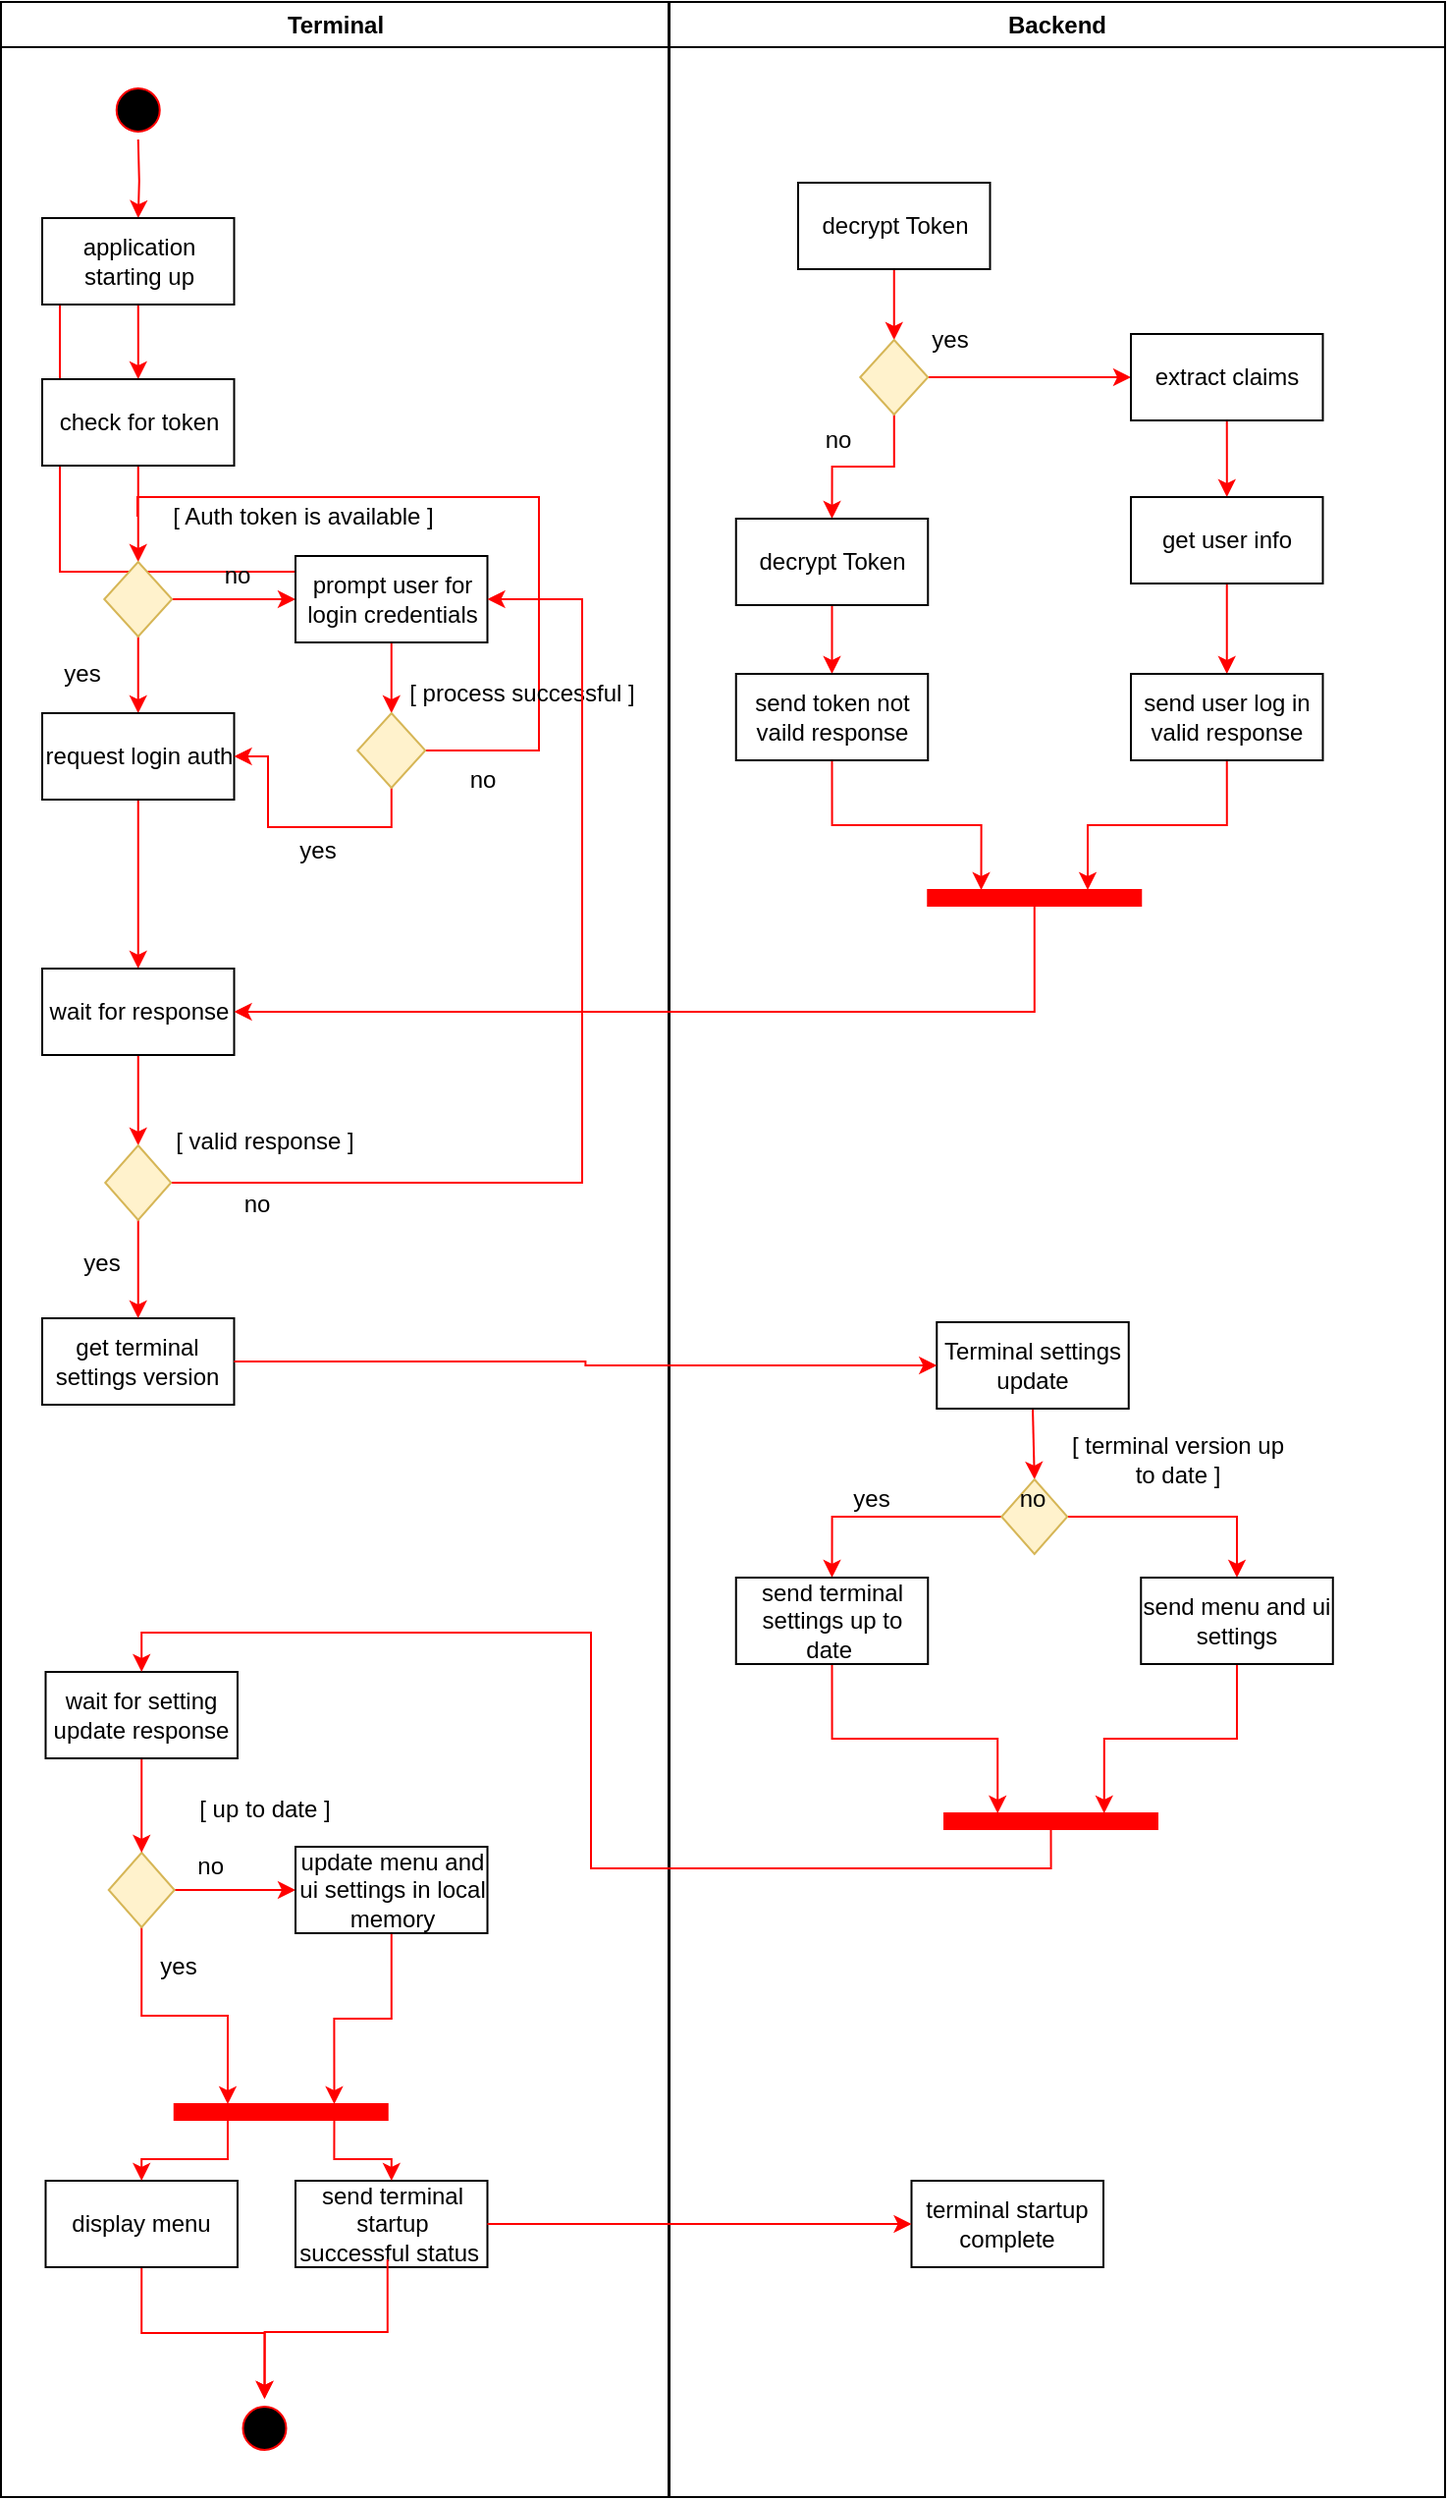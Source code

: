 <mxfile version="13.9.2" type="device"><diagram name="Page-1" id="e7e014a7-5840-1c2e-5031-d8a46d1fe8dd"><mxGraphModel dx="1422" dy="737" grid="1" gridSize="10" guides="1" tooltips="1" connect="1" arrows="1" fold="1" page="1" pageScale="1" pageWidth="1169" pageHeight="826" background="#ffffff" math="0" shadow="0"><root><mxCell id="0"/><mxCell id="1" parent="0"/><mxCell id="2" value="Terminal" style="swimlane;whiteSpace=wrap" parent="1" vertex="1"><mxGeometry x="104.5" y="130" width="340" height="1270" as="geometry"/></mxCell><mxCell id="oc1oc8JT9I1j5z4ATiuh-42" style="edgeStyle=orthogonalEdgeStyle;rounded=0;orthogonalLoop=1;jettySize=auto;html=1;strokeColor=#ff0000;" edge="1" parent="2" target="oc1oc8JT9I1j5z4ATiuh-41"><mxGeometry relative="1" as="geometry"><mxPoint x="69.87" y="70" as="sourcePoint"/></mxGeometry></mxCell><mxCell id="5" value="" style="ellipse;shape=startState;fillColor=#000000;strokeColor=#ff0000;" parent="2" vertex="1"><mxGeometry x="54.87" y="40" width="30" height="30" as="geometry"/></mxCell><mxCell id="12" value="" style="edgeStyle=elbowEdgeStyle;elbow=horizontal;strokeColor=#FF0000;endArrow=open;endFill=1;rounded=0" parent="2" source="10" edge="1"><mxGeometry width="100" height="100" relative="1" as="geometry"><mxPoint x="160" y="290" as="sourcePoint"/><mxPoint x="60" y="135" as="targetPoint"/><Array as="points"><mxPoint x="30" y="250"/></Array></mxGeometry></mxCell><mxCell id="oc1oc8JT9I1j5z4ATiuh-45" style="edgeStyle=orthogonalEdgeStyle;rounded=0;orthogonalLoop=1;jettySize=auto;html=1;exitX=0.5;exitY=1;exitDx=0;exitDy=0;strokeColor=#ff0000;" edge="1" parent="2" source="oc1oc8JT9I1j5z4ATiuh-41" target="oc1oc8JT9I1j5z4ATiuh-44"><mxGeometry relative="1" as="geometry"/></mxCell><mxCell id="oc1oc8JT9I1j5z4ATiuh-41" value="application starting up" style="rounded=0;whiteSpace=wrap;html=1;" vertex="1" parent="2"><mxGeometry x="21.0" y="110" width="97.75" height="44" as="geometry"/></mxCell><mxCell id="oc1oc8JT9I1j5z4ATiuh-47" style="edgeStyle=orthogonalEdgeStyle;rounded=0;orthogonalLoop=1;jettySize=auto;html=1;exitX=0.5;exitY=1;exitDx=0;exitDy=0;entryX=0.5;entryY=0;entryDx=0;entryDy=0;strokeColor=#ff0000;" edge="1" parent="2" source="oc1oc8JT9I1j5z4ATiuh-44" target="oc1oc8JT9I1j5z4ATiuh-46"><mxGeometry relative="1" as="geometry"/></mxCell><mxCell id="oc1oc8JT9I1j5z4ATiuh-44" value="check for token" style="rounded=0;whiteSpace=wrap;html=1;" vertex="1" parent="2"><mxGeometry x="21.0" y="192" width="97.75" height="44" as="geometry"/></mxCell><mxCell id="oc1oc8JT9I1j5z4ATiuh-50" style="edgeStyle=orthogonalEdgeStyle;rounded=0;orthogonalLoop=1;jettySize=auto;html=1;exitX=0.5;exitY=1;exitDx=0;exitDy=0;entryX=0.5;entryY=0;entryDx=0;entryDy=0;strokeColor=#ff0000;" edge="1" parent="2" source="oc1oc8JT9I1j5z4ATiuh-46" target="oc1oc8JT9I1j5z4ATiuh-49"><mxGeometry relative="1" as="geometry"/></mxCell><mxCell id="oc1oc8JT9I1j5z4ATiuh-53" style="edgeStyle=orthogonalEdgeStyle;rounded=0;orthogonalLoop=1;jettySize=auto;html=1;exitX=1;exitY=0.5;exitDx=0;exitDy=0;entryX=0;entryY=0.5;entryDx=0;entryDy=0;strokeColor=#ff0000;" edge="1" parent="2" source="oc1oc8JT9I1j5z4ATiuh-46" target="oc1oc8JT9I1j5z4ATiuh-52"><mxGeometry relative="1" as="geometry"/></mxCell><mxCell id="oc1oc8JT9I1j5z4ATiuh-46" value="" style="rhombus;whiteSpace=wrap;html=1;fillColor=#fff2cc;strokeColor=#d6b656;" vertex="1" parent="2"><mxGeometry x="52.62" y="285" width="34.5" height="38" as="geometry"/></mxCell><mxCell id="oc1oc8JT9I1j5z4ATiuh-48" value="[ Auth token is available ]" style="text;html=1;strokeColor=none;fillColor=none;align=center;verticalAlign=middle;whiteSpace=wrap;rounded=0;" vertex="1" parent="2"><mxGeometry x="71" y="252" width="164.5" height="20" as="geometry"/></mxCell><mxCell id="oc1oc8JT9I1j5z4ATiuh-90" style="edgeStyle=orthogonalEdgeStyle;rounded=0;orthogonalLoop=1;jettySize=auto;html=1;exitX=0.5;exitY=1;exitDx=0;exitDy=0;endArrow=classic;endFill=1;strokeColor=#ff0000;" edge="1" parent="2" source="oc1oc8JT9I1j5z4ATiuh-49" target="oc1oc8JT9I1j5z4ATiuh-88"><mxGeometry relative="1" as="geometry"/></mxCell><mxCell id="oc1oc8JT9I1j5z4ATiuh-49" value="request login auth" style="rounded=0;whiteSpace=wrap;html=1;" vertex="1" parent="2"><mxGeometry x="21.0" y="362" width="97.75" height="44" as="geometry"/></mxCell><mxCell id="oc1oc8JT9I1j5z4ATiuh-58" style="edgeStyle=orthogonalEdgeStyle;rounded=0;orthogonalLoop=1;jettySize=auto;html=1;exitX=0.5;exitY=1;exitDx=0;exitDy=0;entryX=0.5;entryY=0;entryDx=0;entryDy=0;strokeColor=#ff0000;" edge="1" parent="2" source="oc1oc8JT9I1j5z4ATiuh-52" target="oc1oc8JT9I1j5z4ATiuh-57"><mxGeometry relative="1" as="geometry"/></mxCell><mxCell id="oc1oc8JT9I1j5z4ATiuh-52" value="prompt user for login credentials" style="rounded=0;whiteSpace=wrap;html=1;" vertex="1" parent="2"><mxGeometry x="150" y="282" width="97.75" height="44" as="geometry"/></mxCell><mxCell id="oc1oc8JT9I1j5z4ATiuh-54" value="yes" style="text;html=1;strokeColor=none;fillColor=none;align=center;verticalAlign=middle;whiteSpace=wrap;rounded=0;" vertex="1" parent="2"><mxGeometry x="21" y="332" width="40" height="20" as="geometry"/></mxCell><mxCell id="oc1oc8JT9I1j5z4ATiuh-55" value="no" style="text;html=1;strokeColor=none;fillColor=none;align=center;verticalAlign=middle;whiteSpace=wrap;rounded=0;" vertex="1" parent="2"><mxGeometry x="100" y="282" width="40" height="20" as="geometry"/></mxCell><mxCell id="oc1oc8JT9I1j5z4ATiuh-60" style="edgeStyle=orthogonalEdgeStyle;rounded=0;orthogonalLoop=1;jettySize=auto;html=1;exitX=1;exitY=0.5;exitDx=0;exitDy=0;strokeColor=#ff0000;endArrow=none;endFill=0;" edge="1" parent="2"><mxGeometry relative="1" as="geometry"><mxPoint x="214.13" y="381" as="sourcePoint"/><mxPoint x="69.5" y="262" as="targetPoint"/><Array as="points"><mxPoint x="274" y="381"/><mxPoint x="274" y="252"/><mxPoint x="69" y="252"/></Array></mxGeometry></mxCell><mxCell id="oc1oc8JT9I1j5z4ATiuh-61" style="edgeStyle=orthogonalEdgeStyle;rounded=0;orthogonalLoop=1;jettySize=auto;html=1;exitX=0.5;exitY=1;exitDx=0;exitDy=0;entryX=1;entryY=0.5;entryDx=0;entryDy=0;strokeColor=#ff0000;" edge="1" parent="2" source="oc1oc8JT9I1j5z4ATiuh-57" target="oc1oc8JT9I1j5z4ATiuh-49"><mxGeometry relative="1" as="geometry"><Array as="points"><mxPoint x="199" y="420"/><mxPoint x="136" y="420"/><mxPoint x="136" y="384"/></Array></mxGeometry></mxCell><mxCell id="oc1oc8JT9I1j5z4ATiuh-57" value="" style="rhombus;whiteSpace=wrap;html=1;fillColor=#fff2cc;strokeColor=#d6b656;" vertex="1" parent="2"><mxGeometry x="181.63" y="362" width="34.5" height="38" as="geometry"/></mxCell><mxCell id="oc1oc8JT9I1j5z4ATiuh-59" value="[ process successful ]" style="text;html=1;strokeColor=none;fillColor=none;align=center;verticalAlign=middle;whiteSpace=wrap;rounded=0;" vertex="1" parent="2"><mxGeometry x="190" y="342" width="150" height="20" as="geometry"/></mxCell><mxCell id="oc1oc8JT9I1j5z4ATiuh-62" value="yes" style="text;html=1;strokeColor=none;fillColor=none;align=center;verticalAlign=middle;whiteSpace=wrap;rounded=0;" vertex="1" parent="2"><mxGeometry x="141.63" y="422" width="40" height="20" as="geometry"/></mxCell><mxCell id="oc1oc8JT9I1j5z4ATiuh-63" value="no" style="text;html=1;strokeColor=none;fillColor=none;align=center;verticalAlign=middle;whiteSpace=wrap;rounded=0;" vertex="1" parent="2"><mxGeometry x="225.5" y="386" width="40" height="20" as="geometry"/></mxCell><mxCell id="oc1oc8JT9I1j5z4ATiuh-69" value="get terminal settings version" style="rounded=0;whiteSpace=wrap;html=1;" vertex="1" parent="2"><mxGeometry x="20.99" y="670" width="97.75" height="44" as="geometry"/></mxCell><mxCell id="oc1oc8JT9I1j5z4ATiuh-96" style="edgeStyle=orthogonalEdgeStyle;rounded=0;orthogonalLoop=1;jettySize=auto;html=1;exitX=0.5;exitY=1;exitDx=0;exitDy=0;entryX=0.5;entryY=0;entryDx=0;entryDy=0;endArrow=classic;endFill=1;strokeColor=#ff0000;" edge="1" parent="2" source="oc1oc8JT9I1j5z4ATiuh-88" target="oc1oc8JT9I1j5z4ATiuh-91"><mxGeometry relative="1" as="geometry"/></mxCell><mxCell id="oc1oc8JT9I1j5z4ATiuh-88" value="wait for response" style="rounded=0;whiteSpace=wrap;html=1;" vertex="1" parent="2"><mxGeometry x="21.0" y="492" width="97.75" height="44" as="geometry"/></mxCell><mxCell id="oc1oc8JT9I1j5z4ATiuh-98" style="edgeStyle=orthogonalEdgeStyle;rounded=0;orthogonalLoop=1;jettySize=auto;html=1;exitX=0.5;exitY=1;exitDx=0;exitDy=0;entryX=0.5;entryY=0;entryDx=0;entryDy=0;endArrow=classic;endFill=1;strokeColor=#ff0000;" edge="1" parent="2" source="oc1oc8JT9I1j5z4ATiuh-91" target="oc1oc8JT9I1j5z4ATiuh-69"><mxGeometry relative="1" as="geometry"/></mxCell><mxCell id="oc1oc8JT9I1j5z4ATiuh-100" style="edgeStyle=orthogonalEdgeStyle;rounded=0;orthogonalLoop=1;jettySize=auto;html=1;exitX=1;exitY=0.5;exitDx=0;exitDy=0;endArrow=classic;endFill=1;strokeColor=#ff0000;entryX=1;entryY=0.5;entryDx=0;entryDy=0;" edge="1" parent="2" source="oc1oc8JT9I1j5z4ATiuh-91" target="oc1oc8JT9I1j5z4ATiuh-52"><mxGeometry relative="1" as="geometry"><mxPoint x="216.7" y="672" as="targetPoint"/><Array as="points"><mxPoint x="296" y="601"/><mxPoint x="296" y="304"/></Array></mxGeometry></mxCell><mxCell id="oc1oc8JT9I1j5z4ATiuh-91" value="" style="rhombus;whiteSpace=wrap;html=1;fillColor=#fff2cc;strokeColor=#d6b656;" vertex="1" parent="2"><mxGeometry x="53.12" y="582" width="33.5" height="38" as="geometry"/></mxCell><mxCell id="oc1oc8JT9I1j5z4ATiuh-97" value="[ valid response ]" style="text;html=1;strokeColor=none;fillColor=none;align=center;verticalAlign=middle;whiteSpace=wrap;rounded=0;" vertex="1" parent="2"><mxGeometry x="78.5" y="570" width="111.5" height="20" as="geometry"/></mxCell><mxCell id="oc1oc8JT9I1j5z4ATiuh-101" value="yes" style="text;html=1;strokeColor=none;fillColor=none;align=center;verticalAlign=middle;whiteSpace=wrap;rounded=0;" vertex="1" parent="2"><mxGeometry x="31" y="632" width="40" height="20" as="geometry"/></mxCell><mxCell id="oc1oc8JT9I1j5z4ATiuh-102" value="no" style="text;html=1;strokeColor=none;fillColor=none;align=center;verticalAlign=middle;whiteSpace=wrap;rounded=0;" vertex="1" parent="2"><mxGeometry x="110" y="602" width="40" height="20" as="geometry"/></mxCell><mxCell id="oc1oc8JT9I1j5z4ATiuh-135" style="edgeStyle=orthogonalEdgeStyle;rounded=0;orthogonalLoop=1;jettySize=auto;html=1;exitX=0.5;exitY=1;exitDx=0;exitDy=0;entryX=0.5;entryY=0;entryDx=0;entryDy=0;endArrow=classic;endFill=1;strokeColor=#ff0000;" edge="1" parent="2" source="oc1oc8JT9I1j5z4ATiuh-103" target="oc1oc8JT9I1j5z4ATiuh-134"><mxGeometry relative="1" as="geometry"/></mxCell><mxCell id="oc1oc8JT9I1j5z4ATiuh-103" value="display menu" style="rounded=0;whiteSpace=wrap;html=1;" vertex="1" parent="2"><mxGeometry x="22.74" y="1109" width="97.75" height="44" as="geometry"/></mxCell><mxCell id="oc1oc8JT9I1j5z4ATiuh-122" style="edgeStyle=orthogonalEdgeStyle;rounded=0;orthogonalLoop=1;jettySize=auto;html=1;exitX=0.5;exitY=1;exitDx=0;exitDy=0;entryX=0.25;entryY=0;entryDx=0;entryDy=0;endArrow=classic;endFill=1;strokeColor=#ff0000;" edge="1" parent="2" source="oc1oc8JT9I1j5z4ATiuh-118" target="oc1oc8JT9I1j5z4ATiuh-131"><mxGeometry relative="1" as="geometry"/></mxCell><mxCell id="oc1oc8JT9I1j5z4ATiuh-124" style="edgeStyle=orthogonalEdgeStyle;rounded=0;orthogonalLoop=1;jettySize=auto;html=1;exitX=1;exitY=0.5;exitDx=0;exitDy=0;entryX=0;entryY=0.5;entryDx=0;entryDy=0;endArrow=classic;endFill=1;strokeColor=#ff0000;" edge="1" parent="2" source="oc1oc8JT9I1j5z4ATiuh-118" target="oc1oc8JT9I1j5z4ATiuh-123"><mxGeometry relative="1" as="geometry"/></mxCell><mxCell id="oc1oc8JT9I1j5z4ATiuh-118" value="" style="rhombus;whiteSpace=wrap;html=1;fillColor=#fff2cc;strokeColor=#d6b656;" vertex="1" parent="2"><mxGeometry x="54.87" y="942" width="33.5" height="38" as="geometry"/></mxCell><mxCell id="oc1oc8JT9I1j5z4ATiuh-121" style="edgeStyle=orthogonalEdgeStyle;rounded=0;orthogonalLoop=1;jettySize=auto;html=1;exitX=0.5;exitY=1;exitDx=0;exitDy=0;entryX=0.5;entryY=0;entryDx=0;entryDy=0;endArrow=classic;endFill=1;strokeColor=#ff0000;" edge="1" parent="2" source="oc1oc8JT9I1j5z4ATiuh-120" target="oc1oc8JT9I1j5z4ATiuh-118"><mxGeometry relative="1" as="geometry"/></mxCell><mxCell id="oc1oc8JT9I1j5z4ATiuh-120" value="wait for setting update response" style="rounded=0;whiteSpace=wrap;html=1;" vertex="1" parent="2"><mxGeometry x="22.74" y="850" width="97.75" height="44" as="geometry"/></mxCell><mxCell id="oc1oc8JT9I1j5z4ATiuh-130" style="edgeStyle=orthogonalEdgeStyle;rounded=0;orthogonalLoop=1;jettySize=auto;html=1;exitX=0.5;exitY=1;exitDx=0;exitDy=0;endArrow=classic;endFill=1;strokeColor=#ff0000;entryX=0.75;entryY=0;entryDx=0;entryDy=0;" edge="1" parent="2" source="oc1oc8JT9I1j5z4ATiuh-123" target="oc1oc8JT9I1j5z4ATiuh-131"><mxGeometry relative="1" as="geometry"><mxPoint x="175.5" y="1052" as="targetPoint"/></mxGeometry></mxCell><mxCell id="oc1oc8JT9I1j5z4ATiuh-123" value="update menu and ui settings in local memory" style="rounded=0;whiteSpace=wrap;html=1;" vertex="1" parent="2"><mxGeometry x="150.01" y="939" width="97.75" height="44" as="geometry"/></mxCell><mxCell id="oc1oc8JT9I1j5z4ATiuh-125" value="[ up to date ]" style="text;html=1;strokeColor=none;fillColor=none;align=center;verticalAlign=middle;whiteSpace=wrap;rounded=0;" vertex="1" parent="2"><mxGeometry x="78.5" y="910" width="111.5" height="20" as="geometry"/></mxCell><mxCell id="oc1oc8JT9I1j5z4ATiuh-126" value="no&amp;nbsp;" style="text;html=1;strokeColor=none;fillColor=none;align=center;verticalAlign=middle;whiteSpace=wrap;rounded=0;" vertex="1" parent="2"><mxGeometry x="88.37" y="939" width="40" height="20" as="geometry"/></mxCell><mxCell id="oc1oc8JT9I1j5z4ATiuh-127" value="yes" style="text;html=1;strokeColor=none;fillColor=none;align=center;verticalAlign=middle;whiteSpace=wrap;rounded=0;" vertex="1" parent="2"><mxGeometry x="70" y="990" width="40" height="20" as="geometry"/></mxCell><mxCell id="oc1oc8JT9I1j5z4ATiuh-128" value="send terminal startup successful status&amp;nbsp;" style="rounded=0;whiteSpace=wrap;html=1;" vertex="1" parent="2"><mxGeometry x="150" y="1109" width="97.75" height="44" as="geometry"/></mxCell><mxCell id="oc1oc8JT9I1j5z4ATiuh-132" style="edgeStyle=orthogonalEdgeStyle;rounded=0;orthogonalLoop=1;jettySize=auto;html=1;exitX=0.25;exitY=1;exitDx=0;exitDy=0;entryX=0.5;entryY=0;entryDx=0;entryDy=0;endArrow=classic;endFill=1;strokeColor=#ff0000;" edge="1" parent="2" source="oc1oc8JT9I1j5z4ATiuh-131" target="oc1oc8JT9I1j5z4ATiuh-103"><mxGeometry relative="1" as="geometry"/></mxCell><mxCell id="oc1oc8JT9I1j5z4ATiuh-133" style="edgeStyle=orthogonalEdgeStyle;rounded=0;orthogonalLoop=1;jettySize=auto;html=1;exitX=0.75;exitY=1;exitDx=0;exitDy=0;endArrow=classic;endFill=1;strokeColor=#ff0000;" edge="1" parent="2" source="oc1oc8JT9I1j5z4ATiuh-131" target="oc1oc8JT9I1j5z4ATiuh-128"><mxGeometry relative="1" as="geometry"/></mxCell><mxCell id="oc1oc8JT9I1j5z4ATiuh-131" value="" style="rounded=0;whiteSpace=wrap;html=1;fillColor=#FF0000;strokeColor=#FF0000;" vertex="1" parent="2"><mxGeometry x="88.37" y="1070" width="108.5" height="8" as="geometry"/></mxCell><mxCell id="oc1oc8JT9I1j5z4ATiuh-134" value="" style="ellipse;shape=startState;fillColor=#000000;strokeColor=#ff0000;" vertex="1" parent="2"><mxGeometry x="119.25" y="1220" width="30" height="30" as="geometry"/></mxCell><mxCell id="3" value="Backend" style="swimlane;whiteSpace=wrap" parent="1" vertex="1"><mxGeometry x="445" y="130" width="395" height="1270" as="geometry"/></mxCell><mxCell id="oc1oc8JT9I1j5z4ATiuh-74" style="edgeStyle=orthogonalEdgeStyle;rounded=0;orthogonalLoop=1;jettySize=auto;html=1;exitX=0.5;exitY=1;exitDx=0;exitDy=0;entryX=0.5;entryY=0;entryDx=0;entryDy=0;endArrow=classic;endFill=1;strokeColor=#ff0000;" edge="1" parent="3" source="oc1oc8JT9I1j5z4ATiuh-72" target="oc1oc8JT9I1j5z4ATiuh-73"><mxGeometry relative="1" as="geometry"/></mxCell><mxCell id="oc1oc8JT9I1j5z4ATiuh-72" value="decrypt Token" style="rounded=0;whiteSpace=wrap;html=1;" vertex="1" parent="3"><mxGeometry x="65.5" y="92" width="97.75" height="44" as="geometry"/></mxCell><mxCell id="oc1oc8JT9I1j5z4ATiuh-77" style="edgeStyle=orthogonalEdgeStyle;rounded=0;orthogonalLoop=1;jettySize=auto;html=1;exitX=1;exitY=0.5;exitDx=0;exitDy=0;entryX=0;entryY=0.5;entryDx=0;entryDy=0;endArrow=classic;endFill=1;strokeColor=#ff0000;" edge="1" parent="3" source="oc1oc8JT9I1j5z4ATiuh-73" target="oc1oc8JT9I1j5z4ATiuh-75"><mxGeometry relative="1" as="geometry"/></mxCell><mxCell id="oc1oc8JT9I1j5z4ATiuh-78" style="edgeStyle=orthogonalEdgeStyle;rounded=0;orthogonalLoop=1;jettySize=auto;html=1;exitX=0.5;exitY=1;exitDx=0;exitDy=0;entryX=0.5;entryY=0;entryDx=0;entryDy=0;endArrow=classic;endFill=1;strokeColor=#ff0000;" edge="1" parent="3" source="oc1oc8JT9I1j5z4ATiuh-73" target="oc1oc8JT9I1j5z4ATiuh-76"><mxGeometry relative="1" as="geometry"/></mxCell><mxCell id="oc1oc8JT9I1j5z4ATiuh-73" value="" style="rhombus;whiteSpace=wrap;html=1;fillColor=#fff2cc;strokeColor=#d6b656;" vertex="1" parent="3"><mxGeometry x="97.13" y="172" width="34.5" height="38" as="geometry"/></mxCell><mxCell id="oc1oc8JT9I1j5z4ATiuh-80" style="edgeStyle=orthogonalEdgeStyle;rounded=0;orthogonalLoop=1;jettySize=auto;html=1;exitX=0.5;exitY=1;exitDx=0;exitDy=0;endArrow=classic;endFill=1;strokeColor=#ff0000;" edge="1" parent="3" source="oc1oc8JT9I1j5z4ATiuh-75" target="oc1oc8JT9I1j5z4ATiuh-79"><mxGeometry relative="1" as="geometry"/></mxCell><mxCell id="oc1oc8JT9I1j5z4ATiuh-75" value="extract claims" style="rounded=0;whiteSpace=wrap;html=1;" vertex="1" parent="3"><mxGeometry x="235" y="169" width="97.75" height="44" as="geometry"/></mxCell><mxCell id="oc1oc8JT9I1j5z4ATiuh-84" style="edgeStyle=orthogonalEdgeStyle;rounded=0;orthogonalLoop=1;jettySize=auto;html=1;exitX=0.5;exitY=1;exitDx=0;exitDy=0;entryX=0.5;entryY=0;entryDx=0;entryDy=0;endArrow=classic;endFill=1;strokeColor=#ff0000;" edge="1" parent="3" source="oc1oc8JT9I1j5z4ATiuh-76" target="oc1oc8JT9I1j5z4ATiuh-83"><mxGeometry relative="1" as="geometry"/></mxCell><mxCell id="oc1oc8JT9I1j5z4ATiuh-76" value="decrypt Token" style="rounded=0;whiteSpace=wrap;html=1;" vertex="1" parent="3"><mxGeometry x="33.88" y="263" width="97.75" height="44" as="geometry"/></mxCell><mxCell id="oc1oc8JT9I1j5z4ATiuh-82" style="edgeStyle=orthogonalEdgeStyle;rounded=0;orthogonalLoop=1;jettySize=auto;html=1;exitX=0.5;exitY=1;exitDx=0;exitDy=0;entryX=0.5;entryY=0;entryDx=0;entryDy=0;endArrow=classic;endFill=1;strokeColor=#ff0000;" edge="1" parent="3" source="oc1oc8JT9I1j5z4ATiuh-79" target="oc1oc8JT9I1j5z4ATiuh-81"><mxGeometry relative="1" as="geometry"/></mxCell><mxCell id="oc1oc8JT9I1j5z4ATiuh-79" value="get user info" style="rounded=0;whiteSpace=wrap;html=1;" vertex="1" parent="3"><mxGeometry x="235" y="252" width="97.75" height="44" as="geometry"/></mxCell><mxCell id="oc1oc8JT9I1j5z4ATiuh-87" style="edgeStyle=orthogonalEdgeStyle;rounded=0;orthogonalLoop=1;jettySize=auto;html=1;exitX=0.5;exitY=1;exitDx=0;exitDy=0;entryX=0.75;entryY=0;entryDx=0;entryDy=0;endArrow=classic;endFill=1;strokeColor=#ff0000;" edge="1" parent="3" source="oc1oc8JT9I1j5z4ATiuh-81" target="oc1oc8JT9I1j5z4ATiuh-85"><mxGeometry relative="1" as="geometry"/></mxCell><mxCell id="oc1oc8JT9I1j5z4ATiuh-81" value="send user log in valid response" style="rounded=0;whiteSpace=wrap;html=1;" vertex="1" parent="3"><mxGeometry x="235" y="342" width="97.75" height="44" as="geometry"/></mxCell><mxCell id="oc1oc8JT9I1j5z4ATiuh-86" style="edgeStyle=orthogonalEdgeStyle;rounded=0;orthogonalLoop=1;jettySize=auto;html=1;exitX=0.5;exitY=1;exitDx=0;exitDy=0;entryX=0.25;entryY=0;entryDx=0;entryDy=0;endArrow=classic;endFill=1;strokeColor=#ff0000;" edge="1" parent="3" source="oc1oc8JT9I1j5z4ATiuh-83" target="oc1oc8JT9I1j5z4ATiuh-85"><mxGeometry relative="1" as="geometry"/></mxCell><mxCell id="oc1oc8JT9I1j5z4ATiuh-83" value="send token not vaild response" style="rounded=0;whiteSpace=wrap;html=1;" vertex="1" parent="3"><mxGeometry x="33.88" y="342" width="97.75" height="44" as="geometry"/></mxCell><mxCell id="oc1oc8JT9I1j5z4ATiuh-85" value="" style="rounded=0;whiteSpace=wrap;html=1;fillColor=#FF0000;strokeColor=#FF0000;" vertex="1" parent="3"><mxGeometry x="131.63" y="452" width="108.5" height="8" as="geometry"/></mxCell><mxCell id="oc1oc8JT9I1j5z4ATiuh-93" value="no" style="text;html=1;strokeColor=none;fillColor=none;align=center;verticalAlign=middle;whiteSpace=wrap;rounded=0;" vertex="1" parent="3"><mxGeometry x="65.5" y="213" width="40" height="20" as="geometry"/></mxCell><mxCell id="oc1oc8JT9I1j5z4ATiuh-94" value="yes" style="text;html=1;strokeColor=none;fillColor=none;align=center;verticalAlign=middle;whiteSpace=wrap;rounded=0;" vertex="1" parent="3"><mxGeometry x="123.25" y="162" width="40" height="20" as="geometry"/></mxCell><mxCell id="oc1oc8JT9I1j5z4ATiuh-107" style="edgeStyle=orthogonalEdgeStyle;rounded=0;orthogonalLoop=1;jettySize=auto;html=1;exitX=0.5;exitY=1;exitDx=0;exitDy=0;entryX=0.5;entryY=0;entryDx=0;entryDy=0;endArrow=classic;endFill=1;strokeColor=#ff0000;" edge="1" parent="3" source="oc1oc8JT9I1j5z4ATiuh-104" target="oc1oc8JT9I1j5z4ATiuh-106"><mxGeometry relative="1" as="geometry"/></mxCell><mxCell id="oc1oc8JT9I1j5z4ATiuh-104" value="Terminal settings update" style="rounded=0;whiteSpace=wrap;html=1;" vertex="1" parent="3"><mxGeometry x="136.13" y="672" width="97.75" height="44" as="geometry"/></mxCell><mxCell id="oc1oc8JT9I1j5z4ATiuh-109" style="edgeStyle=orthogonalEdgeStyle;rounded=0;orthogonalLoop=1;jettySize=auto;html=1;exitX=0;exitY=0.5;exitDx=0;exitDy=0;entryX=0.5;entryY=0;entryDx=0;entryDy=0;endArrow=classic;endFill=1;strokeColor=#ff0000;" edge="1" parent="3" source="oc1oc8JT9I1j5z4ATiuh-106" target="oc1oc8JT9I1j5z4ATiuh-108"><mxGeometry relative="1" as="geometry"/></mxCell><mxCell id="oc1oc8JT9I1j5z4ATiuh-111" style="edgeStyle=orthogonalEdgeStyle;rounded=0;orthogonalLoop=1;jettySize=auto;html=1;exitX=1;exitY=0.5;exitDx=0;exitDy=0;entryX=0.5;entryY=0;entryDx=0;entryDy=0;endArrow=classic;endFill=1;strokeColor=#ff0000;" edge="1" parent="3" source="oc1oc8JT9I1j5z4ATiuh-106" target="oc1oc8JT9I1j5z4ATiuh-110"><mxGeometry relative="1" as="geometry"/></mxCell><mxCell id="oc1oc8JT9I1j5z4ATiuh-106" value="" style="rhombus;whiteSpace=wrap;html=1;fillColor=#fff2cc;strokeColor=#d6b656;" vertex="1" parent="3"><mxGeometry x="169.13" y="752" width="33.5" height="38" as="geometry"/></mxCell><mxCell id="oc1oc8JT9I1j5z4ATiuh-116" style="edgeStyle=orthogonalEdgeStyle;rounded=0;orthogonalLoop=1;jettySize=auto;html=1;exitX=0.5;exitY=1;exitDx=0;exitDy=0;entryX=0.25;entryY=0;entryDx=0;entryDy=0;endArrow=classic;endFill=1;strokeColor=#ff0000;" edge="1" parent="3" source="oc1oc8JT9I1j5z4ATiuh-108" target="oc1oc8JT9I1j5z4ATiuh-115"><mxGeometry relative="1" as="geometry"/></mxCell><mxCell id="oc1oc8JT9I1j5z4ATiuh-108" value="send terminal settings up to date&amp;nbsp;" style="rounded=0;whiteSpace=wrap;html=1;" vertex="1" parent="3"><mxGeometry x="33.88" y="802" width="97.75" height="44" as="geometry"/></mxCell><mxCell id="oc1oc8JT9I1j5z4ATiuh-117" style="edgeStyle=orthogonalEdgeStyle;rounded=0;orthogonalLoop=1;jettySize=auto;html=1;exitX=0.5;exitY=1;exitDx=0;exitDy=0;entryX=0.75;entryY=0;entryDx=0;entryDy=0;endArrow=classic;endFill=1;strokeColor=#ff0000;" edge="1" parent="3" source="oc1oc8JT9I1j5z4ATiuh-110" target="oc1oc8JT9I1j5z4ATiuh-115"><mxGeometry relative="1" as="geometry"/></mxCell><mxCell id="oc1oc8JT9I1j5z4ATiuh-110" value="send menu and ui settings" style="rounded=0;whiteSpace=wrap;html=1;" vertex="1" parent="3"><mxGeometry x="240.13" y="802" width="97.75" height="44" as="geometry"/></mxCell><mxCell id="oc1oc8JT9I1j5z4ATiuh-112" value="[ terminal version up to date ]" style="text;html=1;strokeColor=none;fillColor=none;align=center;verticalAlign=middle;whiteSpace=wrap;rounded=0;" vertex="1" parent="3"><mxGeometry x="202.63" y="732" width="111.5" height="20" as="geometry"/></mxCell><mxCell id="oc1oc8JT9I1j5z4ATiuh-113" value="yes" style="text;html=1;strokeColor=none;fillColor=none;align=center;verticalAlign=middle;whiteSpace=wrap;rounded=0;" vertex="1" parent="3"><mxGeometry x="83.25" y="752" width="40" height="20" as="geometry"/></mxCell><mxCell id="oc1oc8JT9I1j5z4ATiuh-114" value="no" style="text;html=1;strokeColor=none;fillColor=none;align=center;verticalAlign=middle;whiteSpace=wrap;rounded=0;" vertex="1" parent="3"><mxGeometry x="165" y="752" width="40" height="20" as="geometry"/></mxCell><mxCell id="oc1oc8JT9I1j5z4ATiuh-115" value="" style="rounded=0;whiteSpace=wrap;html=1;fillColor=#FF0000;strokeColor=#FF0000;" vertex="1" parent="3"><mxGeometry x="140" y="922" width="108.5" height="8" as="geometry"/></mxCell><mxCell id="oc1oc8JT9I1j5z4ATiuh-137" value="terminal startup complete" style="rounded=0;whiteSpace=wrap;html=1;" vertex="1" parent="3"><mxGeometry x="123.25" y="1109" width="97.75" height="44" as="geometry"/></mxCell><mxCell id="oc1oc8JT9I1j5z4ATiuh-89" style="edgeStyle=orthogonalEdgeStyle;rounded=0;orthogonalLoop=1;jettySize=auto;html=1;exitX=0.5;exitY=1;exitDx=0;exitDy=0;endArrow=classic;endFill=1;strokeColor=#ff0000;entryX=1;entryY=0.5;entryDx=0;entryDy=0;" edge="1" parent="1" source="oc1oc8JT9I1j5z4ATiuh-85" target="oc1oc8JT9I1j5z4ATiuh-88"><mxGeometry relative="1" as="geometry"><mxPoint x="340" y="660" as="targetPoint"/></mxGeometry></mxCell><mxCell id="oc1oc8JT9I1j5z4ATiuh-105" style="edgeStyle=orthogonalEdgeStyle;rounded=0;orthogonalLoop=1;jettySize=auto;html=1;exitX=1;exitY=0.5;exitDx=0;exitDy=0;entryX=0;entryY=0.5;entryDx=0;entryDy=0;endArrow=classic;endFill=1;strokeColor=#ff0000;" edge="1" parent="1" source="oc1oc8JT9I1j5z4ATiuh-69" target="oc1oc8JT9I1j5z4ATiuh-104"><mxGeometry relative="1" as="geometry"/></mxCell><mxCell id="oc1oc8JT9I1j5z4ATiuh-119" style="edgeStyle=orthogonalEdgeStyle;rounded=0;orthogonalLoop=1;jettySize=auto;html=1;exitX=0.5;exitY=1;exitDx=0;exitDy=0;entryX=0.5;entryY=0;entryDx=0;entryDy=0;endArrow=classic;endFill=1;strokeColor=#ff0000;" edge="1" parent="1" source="oc1oc8JT9I1j5z4ATiuh-115" target="oc1oc8JT9I1j5z4ATiuh-120"><mxGeometry relative="1" as="geometry"/></mxCell><mxCell id="oc1oc8JT9I1j5z4ATiuh-136" style="edgeStyle=orthogonalEdgeStyle;rounded=0;orthogonalLoop=1;jettySize=auto;html=1;exitX=0.5;exitY=1;exitDx=0;exitDy=0;endArrow=classic;endFill=1;strokeColor=#ff0000;entryX=0.5;entryY=0;entryDx=0;entryDy=0;" edge="1" parent="1" target="oc1oc8JT9I1j5z4ATiuh-134"><mxGeometry relative="1" as="geometry"><mxPoint x="248" y="1346" as="targetPoint"/><mxPoint x="301.375" y="1279" as="sourcePoint"/><Array as="points"><mxPoint x="301" y="1316"/><mxPoint x="239" y="1316"/></Array></mxGeometry></mxCell><mxCell id="oc1oc8JT9I1j5z4ATiuh-138" style="edgeStyle=orthogonalEdgeStyle;rounded=0;orthogonalLoop=1;jettySize=auto;html=1;exitX=1;exitY=0.5;exitDx=0;exitDy=0;entryX=0;entryY=0.5;entryDx=0;entryDy=0;endArrow=classic;endFill=1;strokeColor=#ff0000;" edge="1" parent="1" source="oc1oc8JT9I1j5z4ATiuh-128" target="oc1oc8JT9I1j5z4ATiuh-137"><mxGeometry relative="1" as="geometry"/></mxCell></root></mxGraphModel></diagram></mxfile>